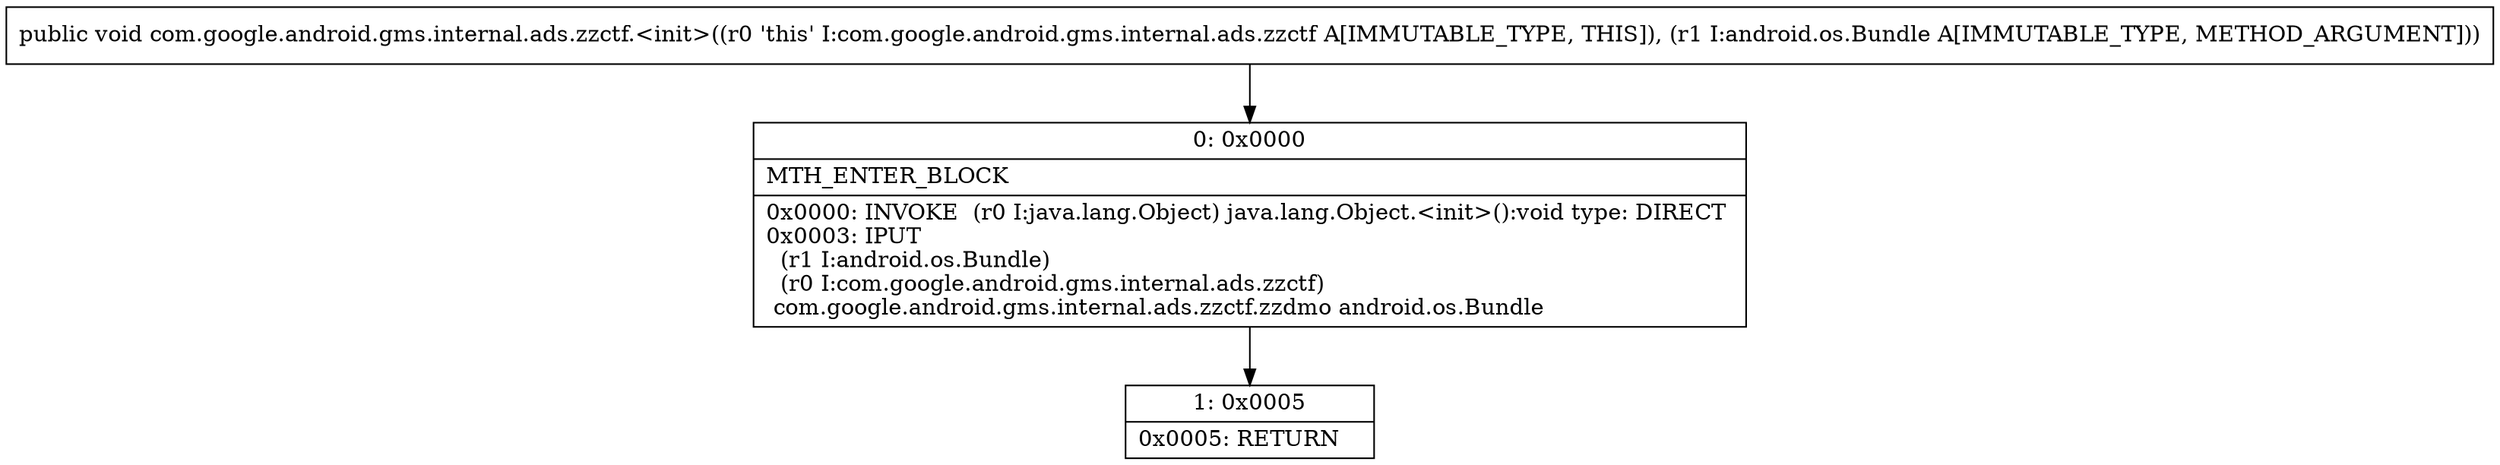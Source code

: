 digraph "CFG forcom.google.android.gms.internal.ads.zzctf.\<init\>(Landroid\/os\/Bundle;)V" {
Node_0 [shape=record,label="{0\:\ 0x0000|MTH_ENTER_BLOCK\l|0x0000: INVOKE  (r0 I:java.lang.Object) java.lang.Object.\<init\>():void type: DIRECT \l0x0003: IPUT  \l  (r1 I:android.os.Bundle)\l  (r0 I:com.google.android.gms.internal.ads.zzctf)\l com.google.android.gms.internal.ads.zzctf.zzdmo android.os.Bundle \l}"];
Node_1 [shape=record,label="{1\:\ 0x0005|0x0005: RETURN   \l}"];
MethodNode[shape=record,label="{public void com.google.android.gms.internal.ads.zzctf.\<init\>((r0 'this' I:com.google.android.gms.internal.ads.zzctf A[IMMUTABLE_TYPE, THIS]), (r1 I:android.os.Bundle A[IMMUTABLE_TYPE, METHOD_ARGUMENT])) }"];
MethodNode -> Node_0;
Node_0 -> Node_1;
}


